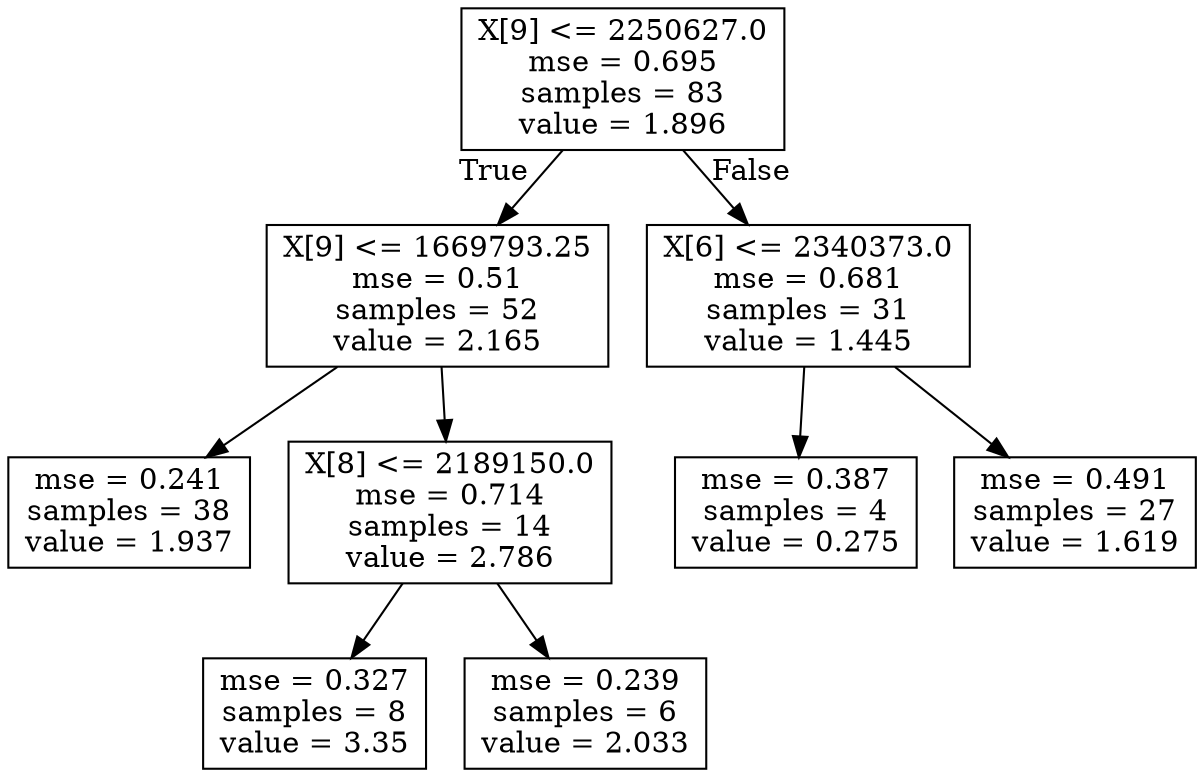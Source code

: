 digraph Tree {
node [shape=box] ;
0 [label="X[9] <= 2250627.0\nmse = 0.695\nsamples = 83\nvalue = 1.896"] ;
1 [label="X[9] <= 1669793.25\nmse = 0.51\nsamples = 52\nvalue = 2.165"] ;
0 -> 1 [labeldistance=2.5, labelangle=45, headlabel="True"] ;
3 [label="mse = 0.241\nsamples = 38\nvalue = 1.937"] ;
1 -> 3 ;
4 [label="X[8] <= 2189150.0\nmse = 0.714\nsamples = 14\nvalue = 2.786"] ;
1 -> 4 ;
7 [label="mse = 0.327\nsamples = 8\nvalue = 3.35"] ;
4 -> 7 ;
8 [label="mse = 0.239\nsamples = 6\nvalue = 2.033"] ;
4 -> 8 ;
2 [label="X[6] <= 2340373.0\nmse = 0.681\nsamples = 31\nvalue = 1.445"] ;
0 -> 2 [labeldistance=2.5, labelangle=-45, headlabel="False"] ;
5 [label="mse = 0.387\nsamples = 4\nvalue = 0.275"] ;
2 -> 5 ;
6 [label="mse = 0.491\nsamples = 27\nvalue = 1.619"] ;
2 -> 6 ;
}